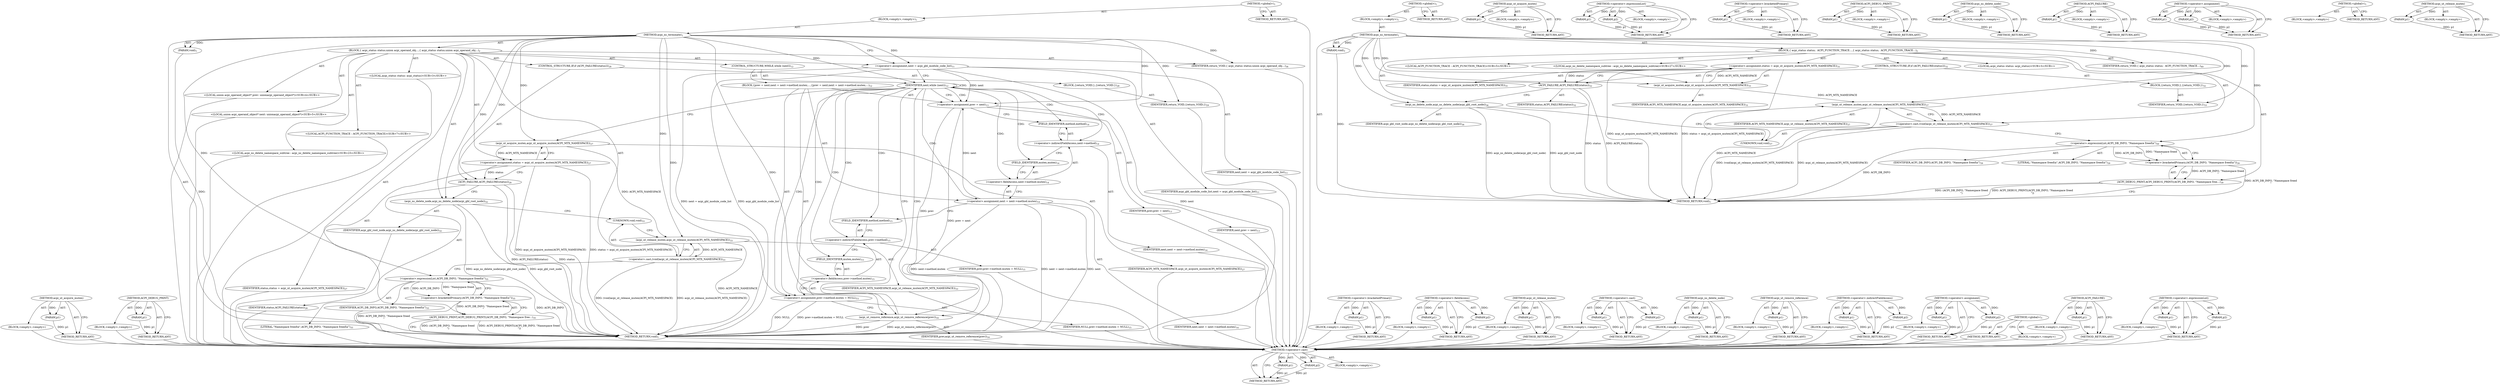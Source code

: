 digraph "&lt;operator&gt;.expressionList" {
vulnerable_75 [label=<(METHOD,&lt;operator&gt;.cast)>];
vulnerable_76 [label=<(PARAM,p1)>];
vulnerable_77 [label=<(PARAM,p2)>];
vulnerable_78 [label=<(BLOCK,&lt;empty&gt;,&lt;empty&gt;)>];
vulnerable_79 [label=<(METHOD_RETURN,ANY)>];
vulnerable_6 [label=<(METHOD,&lt;global&gt;)<SUB>1</SUB>>];
vulnerable_7 [label=<(BLOCK,&lt;empty&gt;,&lt;empty&gt;)<SUB>1</SUB>>];
vulnerable_8 [label=<(METHOD,acpi_ns_terminate)<SUB>1</SUB>>];
vulnerable_9 [label=<(PARAM,void)<SUB>1</SUB>>];
vulnerable_10 [label=<(BLOCK,{
 	acpi_status status;
 
 	ACPI_FUNCTION_TRACE...,{
 	acpi_status status;
 
 	ACPI_FUNCTION_TRACE...)<SUB>2</SUB>>];
vulnerable_11 [label="<(LOCAL,acpi_status status: acpi_status)<SUB>3</SUB>>"];
vulnerable_12 [label="<(LOCAL,ACPI_FUNCTION_TRACE : ACPI_FUNCTION_TRACE)<SUB>5</SUB>>"];
vulnerable_13 [label="<(LOCAL,acpi_ns_delete_namespace_subtree : acpi_ns_delete_namespace_subtree)<SUB>27</SUB>>"];
vulnerable_14 [label=<(&lt;operator&gt;.assignment,status = acpi_ut_acquire_mutex(ACPI_MTX_NAMESPACE))<SUB>31</SUB>>];
vulnerable_15 [label=<(IDENTIFIER,status,status = acpi_ut_acquire_mutex(ACPI_MTX_NAMESPACE))<SUB>31</SUB>>];
vulnerable_16 [label=<(acpi_ut_acquire_mutex,acpi_ut_acquire_mutex(ACPI_MTX_NAMESPACE))<SUB>31</SUB>>];
vulnerable_17 [label=<(IDENTIFIER,ACPI_MTX_NAMESPACE,acpi_ut_acquire_mutex(ACPI_MTX_NAMESPACE))<SUB>31</SUB>>];
vulnerable_18 [label=<(CONTROL_STRUCTURE,IF,if (ACPI_FAILURE(status)))<SUB>32</SUB>>];
vulnerable_19 [label=<(ACPI_FAILURE,ACPI_FAILURE(status))<SUB>32</SUB>>];
vulnerable_20 [label=<(IDENTIFIER,status,ACPI_FAILURE(status))<SUB>32</SUB>>];
vulnerable_21 [label=<(BLOCK,{
		return_VOID;
	},{
		return_VOID;
	})<SUB>32</SUB>>];
vulnerable_22 [label=<(IDENTIFIER,return_VOID,{
		return_VOID;
	})<SUB>33</SUB>>];
vulnerable_23 [label=<(acpi_ns_delete_node,acpi_ns_delete_node(acpi_gbl_root_node))<SUB>36</SUB>>];
vulnerable_24 [label=<(IDENTIFIER,acpi_gbl_root_node,acpi_ns_delete_node(acpi_gbl_root_node))<SUB>36</SUB>>];
vulnerable_25 [label=<(&lt;operator&gt;.cast,(void)acpi_ut_release_mutex(ACPI_MTX_NAMESPACE))<SUB>37</SUB>>];
vulnerable_26 [label=<(UNKNOWN,void,void)<SUB>37</SUB>>];
vulnerable_27 [label=<(acpi_ut_release_mutex,acpi_ut_release_mutex(ACPI_MTX_NAMESPACE))<SUB>37</SUB>>];
vulnerable_28 [label=<(IDENTIFIER,ACPI_MTX_NAMESPACE,acpi_ut_release_mutex(ACPI_MTX_NAMESPACE))<SUB>37</SUB>>];
vulnerable_29 [label=<(ACPI_DEBUG_PRINT,ACPI_DEBUG_PRINT((ACPI_DB_INFO, &quot;Namespace free...)<SUB>39</SUB>>];
vulnerable_30 [label=<(&lt;operator&gt;.bracketedPrimary,(ACPI_DB_INFO, &quot;Namespace freed\n&quot;))<SUB>39</SUB>>];
vulnerable_31 [label=<(&lt;operator&gt;.expressionList,ACPI_DB_INFO, &quot;Namespace freed\n&quot;)<SUB>39</SUB>>];
vulnerable_32 [label=<(IDENTIFIER,ACPI_DB_INFO,ACPI_DB_INFO, &quot;Namespace freed\n&quot;)<SUB>39</SUB>>];
vulnerable_33 [label=<(LITERAL,&quot;Namespace freed\n&quot;,ACPI_DB_INFO, &quot;Namespace freed\n&quot;)<SUB>39</SUB>>];
vulnerable_34 [label=<(IDENTIFIER,return_VOID,{
 	acpi_status status;
 
 	ACPI_FUNCTION_TRACE...)<SUB>40</SUB>>];
vulnerable_35 [label=<(METHOD_RETURN,void)<SUB>1</SUB>>];
vulnerable_37 [label=<(METHOD_RETURN,ANY)<SUB>1</SUB>>];
vulnerable_63 [label=<(METHOD,acpi_ut_acquire_mutex)>];
vulnerable_64 [label=<(PARAM,p1)>];
vulnerable_65 [label=<(BLOCK,&lt;empty&gt;,&lt;empty&gt;)>];
vulnerable_66 [label=<(METHOD_RETURN,ANY)>];
vulnerable_92 [label=<(METHOD,&lt;operator&gt;.expressionList)>];
vulnerable_93 [label=<(PARAM,p1)>];
vulnerable_94 [label=<(PARAM,p2)>];
vulnerable_95 [label=<(BLOCK,&lt;empty&gt;,&lt;empty&gt;)>];
vulnerable_96 [label=<(METHOD_RETURN,ANY)>];
vulnerable_88 [label=<(METHOD,&lt;operator&gt;.bracketedPrimary)>];
vulnerable_89 [label=<(PARAM,p1)>];
vulnerable_90 [label=<(BLOCK,&lt;empty&gt;,&lt;empty&gt;)>];
vulnerable_91 [label=<(METHOD_RETURN,ANY)>];
vulnerable_84 [label=<(METHOD,ACPI_DEBUG_PRINT)>];
vulnerable_85 [label=<(PARAM,p1)>];
vulnerable_86 [label=<(BLOCK,&lt;empty&gt;,&lt;empty&gt;)>];
vulnerable_87 [label=<(METHOD_RETURN,ANY)>];
vulnerable_71 [label=<(METHOD,acpi_ns_delete_node)>];
vulnerable_72 [label=<(PARAM,p1)>];
vulnerable_73 [label=<(BLOCK,&lt;empty&gt;,&lt;empty&gt;)>];
vulnerable_74 [label=<(METHOD_RETURN,ANY)>];
vulnerable_67 [label=<(METHOD,ACPI_FAILURE)>];
vulnerable_68 [label=<(PARAM,p1)>];
vulnerable_69 [label=<(BLOCK,&lt;empty&gt;,&lt;empty&gt;)>];
vulnerable_70 [label=<(METHOD_RETURN,ANY)>];
vulnerable_58 [label=<(METHOD,&lt;operator&gt;.assignment)>];
vulnerable_59 [label=<(PARAM,p1)>];
vulnerable_60 [label=<(PARAM,p2)>];
vulnerable_61 [label=<(BLOCK,&lt;empty&gt;,&lt;empty&gt;)>];
vulnerable_62 [label=<(METHOD_RETURN,ANY)>];
vulnerable_52 [label=<(METHOD,&lt;global&gt;)<SUB>1</SUB>>];
vulnerable_53 [label=<(BLOCK,&lt;empty&gt;,&lt;empty&gt;)>];
vulnerable_54 [label=<(METHOD_RETURN,ANY)>];
vulnerable_80 [label=<(METHOD,acpi_ut_release_mutex)>];
vulnerable_81 [label=<(PARAM,p1)>];
vulnerable_82 [label=<(BLOCK,&lt;empty&gt;,&lt;empty&gt;)>];
vulnerable_83 [label=<(METHOD_RETURN,ANY)>];
fixed_106 [label=<(METHOD,acpi_ut_acquire_mutex)>];
fixed_107 [label=<(PARAM,p1)>];
fixed_108 [label=<(BLOCK,&lt;empty&gt;,&lt;empty&gt;)>];
fixed_109 [label=<(METHOD_RETURN,ANY)>];
fixed_127 [label=<(METHOD,ACPI_DEBUG_PRINT)>];
fixed_128 [label=<(PARAM,p1)>];
fixed_129 [label=<(BLOCK,&lt;empty&gt;,&lt;empty&gt;)>];
fixed_130 [label=<(METHOD_RETURN,ANY)>];
fixed_6 [label=<(METHOD,&lt;global&gt;)<SUB>1</SUB>>];
fixed_7 [label=<(BLOCK,&lt;empty&gt;,&lt;empty&gt;)<SUB>1</SUB>>];
fixed_8 [label=<(METHOD,acpi_ns_terminate)<SUB>1</SUB>>];
fixed_9 [label=<(PARAM,void)<SUB>1</SUB>>];
fixed_10 [label=<(BLOCK,{
 	acpi_status status;
	union acpi_operand_obj...,{
 	acpi_status status;
	union acpi_operand_obj...)<SUB>2</SUB>>];
fixed_11 [label="<(LOCAL,acpi_status status: acpi_status)<SUB>3</SUB>>"];
fixed_12 [label="<(LOCAL,union acpi_operand_object* prev: unionacpi_operand_object*)<SUB>4</SUB>>"];
fixed_13 [label="<(LOCAL,union acpi_operand_object* next: unionacpi_operand_object*)<SUB>5</SUB>>"];
fixed_14 [label="<(LOCAL,ACPI_FUNCTION_TRACE : ACPI_FUNCTION_TRACE)<SUB>7</SUB>>"];
fixed_15 [label=<(&lt;operator&gt;.assignment,next = acpi_gbl_module_code_list)<SUB>11</SUB>>];
fixed_16 [label=<(IDENTIFIER,next,next = acpi_gbl_module_code_list)<SUB>11</SUB>>];
fixed_17 [label=<(IDENTIFIER,acpi_gbl_module_code_list,next = acpi_gbl_module_code_list)<SUB>11</SUB>>];
fixed_18 [label=<(CONTROL_STRUCTURE,WHILE,while (next))<SUB>12</SUB>>];
fixed_19 [label=<(IDENTIFIER,next,while (next))<SUB>12</SUB>>];
fixed_20 [label=<(BLOCK,{
		prev = next;
		next = next-&gt;method.mutex;
	...,{
		prev = next;
		next = next-&gt;method.mutex;
	...)<SUB>12</SUB>>];
fixed_21 [label=<(&lt;operator&gt;.assignment,prev = next)<SUB>13</SUB>>];
fixed_22 [label=<(IDENTIFIER,prev,prev = next)<SUB>13</SUB>>];
fixed_23 [label=<(IDENTIFIER,next,prev = next)<SUB>13</SUB>>];
fixed_24 [label=<(&lt;operator&gt;.assignment,next = next-&gt;method.mutex)<SUB>14</SUB>>];
fixed_25 [label=<(IDENTIFIER,next,next = next-&gt;method.mutex)<SUB>14</SUB>>];
fixed_26 [label=<(&lt;operator&gt;.fieldAccess,next-&gt;method.mutex)<SUB>14</SUB>>];
fixed_27 [label=<(&lt;operator&gt;.indirectFieldAccess,next-&gt;method)<SUB>14</SUB>>];
fixed_28 [label=<(IDENTIFIER,next,next = next-&gt;method.mutex)<SUB>14</SUB>>];
fixed_29 [label=<(FIELD_IDENTIFIER,method,method)<SUB>14</SUB>>];
fixed_30 [label=<(FIELD_IDENTIFIER,mutex,mutex)<SUB>14</SUB>>];
fixed_31 [label=<(&lt;operator&gt;.assignment,prev-&gt;method.mutex = NULL)<SUB>15</SUB>>];
fixed_32 [label=<(&lt;operator&gt;.fieldAccess,prev-&gt;method.mutex)<SUB>15</SUB>>];
fixed_33 [label=<(&lt;operator&gt;.indirectFieldAccess,prev-&gt;method)<SUB>15</SUB>>];
fixed_34 [label=<(IDENTIFIER,prev,prev-&gt;method.mutex = NULL)<SUB>15</SUB>>];
fixed_35 [label=<(FIELD_IDENTIFIER,method,method)<SUB>15</SUB>>];
fixed_36 [label=<(FIELD_IDENTIFIER,mutex,mutex)<SUB>15</SUB>>];
fixed_37 [label=<(IDENTIFIER,NULL,prev-&gt;method.mutex = NULL)<SUB>15</SUB>>];
fixed_38 [label=<(acpi_ut_remove_reference,acpi_ut_remove_reference(prev))<SUB>16</SUB>>];
fixed_39 [label=<(IDENTIFIER,prev,acpi_ut_remove_reference(prev))<SUB>16</SUB>>];
fixed_40 [label="<(LOCAL,acpi_ns_delete_namespace_subtree : acpi_ns_delete_namespace_subtree)<SUB>23</SUB>>"];
fixed_41 [label=<(&lt;operator&gt;.assignment,status = acpi_ut_acquire_mutex(ACPI_MTX_NAMESPACE))<SUB>27</SUB>>];
fixed_42 [label=<(IDENTIFIER,status,status = acpi_ut_acquire_mutex(ACPI_MTX_NAMESPACE))<SUB>27</SUB>>];
fixed_43 [label=<(acpi_ut_acquire_mutex,acpi_ut_acquire_mutex(ACPI_MTX_NAMESPACE))<SUB>27</SUB>>];
fixed_44 [label=<(IDENTIFIER,ACPI_MTX_NAMESPACE,acpi_ut_acquire_mutex(ACPI_MTX_NAMESPACE))<SUB>27</SUB>>];
fixed_45 [label=<(CONTROL_STRUCTURE,IF,if (ACPI_FAILURE(status)))<SUB>28</SUB>>];
fixed_46 [label=<(ACPI_FAILURE,ACPI_FAILURE(status))<SUB>28</SUB>>];
fixed_47 [label=<(IDENTIFIER,status,ACPI_FAILURE(status))<SUB>28</SUB>>];
fixed_48 [label=<(BLOCK,{
		return_VOID;
	},{
		return_VOID;
	})<SUB>28</SUB>>];
fixed_49 [label=<(IDENTIFIER,return_VOID,{
		return_VOID;
	})<SUB>29</SUB>>];
fixed_50 [label=<(acpi_ns_delete_node,acpi_ns_delete_node(acpi_gbl_root_node))<SUB>32</SUB>>];
fixed_51 [label=<(IDENTIFIER,acpi_gbl_root_node,acpi_ns_delete_node(acpi_gbl_root_node))<SUB>32</SUB>>];
fixed_52 [label=<(&lt;operator&gt;.cast,(void)acpi_ut_release_mutex(ACPI_MTX_NAMESPACE))<SUB>33</SUB>>];
fixed_53 [label=<(UNKNOWN,void,void)<SUB>33</SUB>>];
fixed_54 [label=<(acpi_ut_release_mutex,acpi_ut_release_mutex(ACPI_MTX_NAMESPACE))<SUB>33</SUB>>];
fixed_55 [label=<(IDENTIFIER,ACPI_MTX_NAMESPACE,acpi_ut_release_mutex(ACPI_MTX_NAMESPACE))<SUB>33</SUB>>];
fixed_56 [label=<(ACPI_DEBUG_PRINT,ACPI_DEBUG_PRINT((ACPI_DB_INFO, &quot;Namespace free...)<SUB>35</SUB>>];
fixed_57 [label=<(&lt;operator&gt;.bracketedPrimary,(ACPI_DB_INFO, &quot;Namespace freed\n&quot;))<SUB>35</SUB>>];
fixed_58 [label=<(&lt;operator&gt;.expressionList,ACPI_DB_INFO, &quot;Namespace freed\n&quot;)<SUB>35</SUB>>];
fixed_59 [label=<(IDENTIFIER,ACPI_DB_INFO,ACPI_DB_INFO, &quot;Namespace freed\n&quot;)<SUB>35</SUB>>];
fixed_60 [label=<(LITERAL,&quot;Namespace freed\n&quot;,ACPI_DB_INFO, &quot;Namespace freed\n&quot;)<SUB>35</SUB>>];
fixed_61 [label=<(IDENTIFIER,return_VOID,{
 	acpi_status status;
	union acpi_operand_obj...)<SUB>36</SUB>>];
fixed_62 [label=<(METHOD_RETURN,void)<SUB>1</SUB>>];
fixed_64 [label=<(METHOD_RETURN,ANY)<SUB>1</SUB>>];
fixed_131 [label=<(METHOD,&lt;operator&gt;.bracketedPrimary)>];
fixed_132 [label=<(PARAM,p1)>];
fixed_133 [label=<(BLOCK,&lt;empty&gt;,&lt;empty&gt;)>];
fixed_134 [label=<(METHOD_RETURN,ANY)>];
fixed_92 [label=<(METHOD,&lt;operator&gt;.fieldAccess)>];
fixed_93 [label=<(PARAM,p1)>];
fixed_94 [label=<(PARAM,p2)>];
fixed_95 [label=<(BLOCK,&lt;empty&gt;,&lt;empty&gt;)>];
fixed_96 [label=<(METHOD_RETURN,ANY)>];
fixed_123 [label=<(METHOD,acpi_ut_release_mutex)>];
fixed_124 [label=<(PARAM,p1)>];
fixed_125 [label=<(BLOCK,&lt;empty&gt;,&lt;empty&gt;)>];
fixed_126 [label=<(METHOD_RETURN,ANY)>];
fixed_118 [label=<(METHOD,&lt;operator&gt;.cast)>];
fixed_119 [label=<(PARAM,p1)>];
fixed_120 [label=<(PARAM,p2)>];
fixed_121 [label=<(BLOCK,&lt;empty&gt;,&lt;empty&gt;)>];
fixed_122 [label=<(METHOD_RETURN,ANY)>];
fixed_114 [label=<(METHOD,acpi_ns_delete_node)>];
fixed_115 [label=<(PARAM,p1)>];
fixed_116 [label=<(BLOCK,&lt;empty&gt;,&lt;empty&gt;)>];
fixed_117 [label=<(METHOD_RETURN,ANY)>];
fixed_102 [label=<(METHOD,acpi_ut_remove_reference)>];
fixed_103 [label=<(PARAM,p1)>];
fixed_104 [label=<(BLOCK,&lt;empty&gt;,&lt;empty&gt;)>];
fixed_105 [label=<(METHOD_RETURN,ANY)>];
fixed_97 [label=<(METHOD,&lt;operator&gt;.indirectFieldAccess)>];
fixed_98 [label=<(PARAM,p1)>];
fixed_99 [label=<(PARAM,p2)>];
fixed_100 [label=<(BLOCK,&lt;empty&gt;,&lt;empty&gt;)>];
fixed_101 [label=<(METHOD_RETURN,ANY)>];
fixed_87 [label=<(METHOD,&lt;operator&gt;.assignment)>];
fixed_88 [label=<(PARAM,p1)>];
fixed_89 [label=<(PARAM,p2)>];
fixed_90 [label=<(BLOCK,&lt;empty&gt;,&lt;empty&gt;)>];
fixed_91 [label=<(METHOD_RETURN,ANY)>];
fixed_81 [label=<(METHOD,&lt;global&gt;)<SUB>1</SUB>>];
fixed_82 [label=<(BLOCK,&lt;empty&gt;,&lt;empty&gt;)>];
fixed_83 [label=<(METHOD_RETURN,ANY)>];
fixed_110 [label=<(METHOD,ACPI_FAILURE)>];
fixed_111 [label=<(PARAM,p1)>];
fixed_112 [label=<(BLOCK,&lt;empty&gt;,&lt;empty&gt;)>];
fixed_113 [label=<(METHOD_RETURN,ANY)>];
fixed_135 [label=<(METHOD,&lt;operator&gt;.expressionList)>];
fixed_136 [label=<(PARAM,p1)>];
fixed_137 [label=<(PARAM,p2)>];
fixed_138 [label=<(BLOCK,&lt;empty&gt;,&lt;empty&gt;)>];
fixed_139 [label=<(METHOD_RETURN,ANY)>];
vulnerable_75 -> vulnerable_76  [key=0, label="AST: "];
vulnerable_75 -> vulnerable_76  [key=1, label="DDG: "];
vulnerable_75 -> vulnerable_78  [key=0, label="AST: "];
vulnerable_75 -> vulnerable_77  [key=0, label="AST: "];
vulnerable_75 -> vulnerable_77  [key=1, label="DDG: "];
vulnerable_75 -> vulnerable_79  [key=0, label="AST: "];
vulnerable_75 -> vulnerable_79  [key=1, label="CFG: "];
vulnerable_76 -> vulnerable_79  [key=0, label="DDG: p1"];
vulnerable_77 -> vulnerable_79  [key=0, label="DDG: p2"];
vulnerable_6 -> vulnerable_7  [key=0, label="AST: "];
vulnerable_6 -> vulnerable_37  [key=0, label="AST: "];
vulnerable_6 -> vulnerable_37  [key=1, label="CFG: "];
vulnerable_7 -> vulnerable_8  [key=0, label="AST: "];
vulnerable_8 -> vulnerable_9  [key=0, label="AST: "];
vulnerable_8 -> vulnerable_9  [key=1, label="DDG: "];
vulnerable_8 -> vulnerable_10  [key=0, label="AST: "];
vulnerable_8 -> vulnerable_35  [key=0, label="AST: "];
vulnerable_8 -> vulnerable_16  [key=0, label="CFG: "];
vulnerable_8 -> vulnerable_16  [key=1, label="DDG: "];
vulnerable_8 -> vulnerable_34  [key=0, label="DDG: "];
vulnerable_8 -> vulnerable_23  [key=0, label="DDG: "];
vulnerable_8 -> vulnerable_19  [key=0, label="DDG: "];
vulnerable_8 -> vulnerable_22  [key=0, label="DDG: "];
vulnerable_8 -> vulnerable_27  [key=0, label="DDG: "];
vulnerable_8 -> vulnerable_31  [key=0, label="DDG: "];
vulnerable_9 -> vulnerable_35  [key=0, label="DDG: "];
vulnerable_10 -> vulnerable_11  [key=0, label="AST: "];
vulnerable_10 -> vulnerable_12  [key=0, label="AST: "];
vulnerable_10 -> vulnerable_13  [key=0, label="AST: "];
vulnerable_10 -> vulnerable_14  [key=0, label="AST: "];
vulnerable_10 -> vulnerable_18  [key=0, label="AST: "];
vulnerable_10 -> vulnerable_23  [key=0, label="AST: "];
vulnerable_10 -> vulnerable_25  [key=0, label="AST: "];
vulnerable_10 -> vulnerable_29  [key=0, label="AST: "];
vulnerable_10 -> vulnerable_34  [key=0, label="AST: "];
vulnerable_14 -> vulnerable_15  [key=0, label="AST: "];
vulnerable_14 -> vulnerable_16  [key=0, label="AST: "];
vulnerable_14 -> vulnerable_19  [key=0, label="CFG: "];
vulnerable_14 -> vulnerable_19  [key=1, label="DDG: status"];
vulnerable_14 -> vulnerable_35  [key=0, label="DDG: acpi_ut_acquire_mutex(ACPI_MTX_NAMESPACE)"];
vulnerable_14 -> vulnerable_35  [key=1, label="DDG: status = acpi_ut_acquire_mutex(ACPI_MTX_NAMESPACE)"];
vulnerable_16 -> vulnerable_17  [key=0, label="AST: "];
vulnerable_16 -> vulnerable_14  [key=0, label="CFG: "];
vulnerable_16 -> vulnerable_14  [key=1, label="DDG: ACPI_MTX_NAMESPACE"];
vulnerable_16 -> vulnerable_27  [key=0, label="DDG: ACPI_MTX_NAMESPACE"];
vulnerable_18 -> vulnerable_19  [key=0, label="AST: "];
vulnerable_18 -> vulnerable_21  [key=0, label="AST: "];
vulnerable_19 -> vulnerable_20  [key=0, label="AST: "];
vulnerable_19 -> vulnerable_23  [key=0, label="CFG: "];
vulnerable_19 -> vulnerable_35  [key=0, label="DDG: status"];
vulnerable_19 -> vulnerable_35  [key=1, label="DDG: ACPI_FAILURE(status)"];
vulnerable_21 -> vulnerable_22  [key=0, label="AST: "];
vulnerable_23 -> vulnerable_24  [key=0, label="AST: "];
vulnerable_23 -> vulnerable_26  [key=0, label="CFG: "];
vulnerable_23 -> vulnerable_35  [key=0, label="DDG: acpi_ns_delete_node(acpi_gbl_root_node)"];
vulnerable_23 -> vulnerable_35  [key=1, label="DDG: acpi_gbl_root_node"];
vulnerable_25 -> vulnerable_26  [key=0, label="AST: "];
vulnerable_25 -> vulnerable_27  [key=0, label="AST: "];
vulnerable_25 -> vulnerable_31  [key=0, label="CFG: "];
vulnerable_25 -> vulnerable_35  [key=0, label="DDG: acpi_ut_release_mutex(ACPI_MTX_NAMESPACE)"];
vulnerable_25 -> vulnerable_35  [key=1, label="DDG: (void)acpi_ut_release_mutex(ACPI_MTX_NAMESPACE)"];
vulnerable_26 -> vulnerable_27  [key=0, label="CFG: "];
vulnerable_27 -> vulnerable_28  [key=0, label="AST: "];
vulnerable_27 -> vulnerable_25  [key=0, label="CFG: "];
vulnerable_27 -> vulnerable_25  [key=1, label="DDG: ACPI_MTX_NAMESPACE"];
vulnerable_27 -> vulnerable_35  [key=0, label="DDG: ACPI_MTX_NAMESPACE"];
vulnerable_29 -> vulnerable_30  [key=0, label="AST: "];
vulnerable_29 -> vulnerable_35  [key=0, label="CFG: "];
vulnerable_29 -> vulnerable_35  [key=1, label="DDG: (ACPI_DB_INFO, &quot;Namespace freed\n&quot;)"];
vulnerable_29 -> vulnerable_35  [key=2, label="DDG: ACPI_DEBUG_PRINT((ACPI_DB_INFO, &quot;Namespace freed\n&quot;))"];
vulnerable_30 -> vulnerable_31  [key=0, label="AST: "];
vulnerable_30 -> vulnerable_29  [key=0, label="CFG: "];
vulnerable_30 -> vulnerable_29  [key=1, label="DDG: ACPI_DB_INFO, &quot;Namespace freed\n&quot;"];
vulnerable_30 -> vulnerable_35  [key=0, label="DDG: ACPI_DB_INFO, &quot;Namespace freed\n&quot;"];
vulnerable_31 -> vulnerable_32  [key=0, label="AST: "];
vulnerable_31 -> vulnerable_33  [key=0, label="AST: "];
vulnerable_31 -> vulnerable_30  [key=0, label="CFG: "];
vulnerable_31 -> vulnerable_30  [key=1, label="DDG: ACPI_DB_INFO"];
vulnerable_31 -> vulnerable_30  [key=2, label="DDG: &quot;Namespace freed\n&quot;"];
vulnerable_31 -> vulnerable_35  [key=0, label="DDG: ACPI_DB_INFO"];
vulnerable_63 -> vulnerable_64  [key=0, label="AST: "];
vulnerable_63 -> vulnerable_64  [key=1, label="DDG: "];
vulnerable_63 -> vulnerable_65  [key=0, label="AST: "];
vulnerable_63 -> vulnerable_66  [key=0, label="AST: "];
vulnerable_63 -> vulnerable_66  [key=1, label="CFG: "];
vulnerable_64 -> vulnerable_66  [key=0, label="DDG: p1"];
vulnerable_92 -> vulnerable_93  [key=0, label="AST: "];
vulnerable_92 -> vulnerable_93  [key=1, label="DDG: "];
vulnerable_92 -> vulnerable_95  [key=0, label="AST: "];
vulnerable_92 -> vulnerable_94  [key=0, label="AST: "];
vulnerable_92 -> vulnerable_94  [key=1, label="DDG: "];
vulnerable_92 -> vulnerable_96  [key=0, label="AST: "];
vulnerable_92 -> vulnerable_96  [key=1, label="CFG: "];
vulnerable_93 -> vulnerable_96  [key=0, label="DDG: p1"];
vulnerable_94 -> vulnerable_96  [key=0, label="DDG: p2"];
vulnerable_88 -> vulnerable_89  [key=0, label="AST: "];
vulnerable_88 -> vulnerable_89  [key=1, label="DDG: "];
vulnerable_88 -> vulnerable_90  [key=0, label="AST: "];
vulnerable_88 -> vulnerable_91  [key=0, label="AST: "];
vulnerable_88 -> vulnerable_91  [key=1, label="CFG: "];
vulnerable_89 -> vulnerable_91  [key=0, label="DDG: p1"];
vulnerable_84 -> vulnerable_85  [key=0, label="AST: "];
vulnerable_84 -> vulnerable_85  [key=1, label="DDG: "];
vulnerable_84 -> vulnerable_86  [key=0, label="AST: "];
vulnerable_84 -> vulnerable_87  [key=0, label="AST: "];
vulnerable_84 -> vulnerable_87  [key=1, label="CFG: "];
vulnerable_85 -> vulnerable_87  [key=0, label="DDG: p1"];
vulnerable_71 -> vulnerable_72  [key=0, label="AST: "];
vulnerable_71 -> vulnerable_72  [key=1, label="DDG: "];
vulnerable_71 -> vulnerable_73  [key=0, label="AST: "];
vulnerable_71 -> vulnerable_74  [key=0, label="AST: "];
vulnerable_71 -> vulnerable_74  [key=1, label="CFG: "];
vulnerable_72 -> vulnerable_74  [key=0, label="DDG: p1"];
vulnerable_67 -> vulnerable_68  [key=0, label="AST: "];
vulnerable_67 -> vulnerable_68  [key=1, label="DDG: "];
vulnerable_67 -> vulnerable_69  [key=0, label="AST: "];
vulnerable_67 -> vulnerable_70  [key=0, label="AST: "];
vulnerable_67 -> vulnerable_70  [key=1, label="CFG: "];
vulnerable_68 -> vulnerable_70  [key=0, label="DDG: p1"];
vulnerable_58 -> vulnerable_59  [key=0, label="AST: "];
vulnerable_58 -> vulnerable_59  [key=1, label="DDG: "];
vulnerable_58 -> vulnerable_61  [key=0, label="AST: "];
vulnerable_58 -> vulnerable_60  [key=0, label="AST: "];
vulnerable_58 -> vulnerable_60  [key=1, label="DDG: "];
vulnerable_58 -> vulnerable_62  [key=0, label="AST: "];
vulnerable_58 -> vulnerable_62  [key=1, label="CFG: "];
vulnerable_59 -> vulnerable_62  [key=0, label="DDG: p1"];
vulnerable_60 -> vulnerable_62  [key=0, label="DDG: p2"];
vulnerable_52 -> vulnerable_53  [key=0, label="AST: "];
vulnerable_52 -> vulnerable_54  [key=0, label="AST: "];
vulnerable_52 -> vulnerable_54  [key=1, label="CFG: "];
vulnerable_80 -> vulnerable_81  [key=0, label="AST: "];
vulnerable_80 -> vulnerable_81  [key=1, label="DDG: "];
vulnerable_80 -> vulnerable_82  [key=0, label="AST: "];
vulnerable_80 -> vulnerable_83  [key=0, label="AST: "];
vulnerable_80 -> vulnerable_83  [key=1, label="CFG: "];
vulnerable_81 -> vulnerable_83  [key=0, label="DDG: p1"];
fixed_106 -> fixed_107  [key=0, label="AST: "];
fixed_106 -> fixed_107  [key=1, label="DDG: "];
fixed_106 -> fixed_108  [key=0, label="AST: "];
fixed_106 -> fixed_109  [key=0, label="AST: "];
fixed_106 -> fixed_109  [key=1, label="CFG: "];
fixed_107 -> fixed_109  [key=0, label="DDG: p1"];
fixed_108 -> vulnerable_75  [key=0];
fixed_109 -> vulnerable_75  [key=0];
fixed_127 -> fixed_128  [key=0, label="AST: "];
fixed_127 -> fixed_128  [key=1, label="DDG: "];
fixed_127 -> fixed_129  [key=0, label="AST: "];
fixed_127 -> fixed_130  [key=0, label="AST: "];
fixed_127 -> fixed_130  [key=1, label="CFG: "];
fixed_128 -> fixed_130  [key=0, label="DDG: p1"];
fixed_129 -> vulnerable_75  [key=0];
fixed_130 -> vulnerable_75  [key=0];
fixed_6 -> fixed_7  [key=0, label="AST: "];
fixed_6 -> fixed_64  [key=0, label="AST: "];
fixed_6 -> fixed_64  [key=1, label="CFG: "];
fixed_7 -> fixed_8  [key=0, label="AST: "];
fixed_8 -> fixed_9  [key=0, label="AST: "];
fixed_8 -> fixed_9  [key=1, label="DDG: "];
fixed_8 -> fixed_10  [key=0, label="AST: "];
fixed_8 -> fixed_62  [key=0, label="AST: "];
fixed_8 -> fixed_15  [key=0, label="CFG: "];
fixed_8 -> fixed_15  [key=1, label="DDG: "];
fixed_8 -> fixed_61  [key=0, label="DDG: "];
fixed_8 -> fixed_19  [key=0, label="DDG: "];
fixed_8 -> fixed_50  [key=0, label="DDG: "];
fixed_8 -> fixed_21  [key=0, label="DDG: "];
fixed_8 -> fixed_31  [key=0, label="DDG: "];
fixed_8 -> fixed_43  [key=0, label="DDG: "];
fixed_8 -> fixed_46  [key=0, label="DDG: "];
fixed_8 -> fixed_49  [key=0, label="DDG: "];
fixed_8 -> fixed_54  [key=0, label="DDG: "];
fixed_8 -> fixed_38  [key=0, label="DDG: "];
fixed_8 -> fixed_58  [key=0, label="DDG: "];
fixed_9 -> fixed_62  [key=0, label="DDG: "];
fixed_10 -> fixed_11  [key=0, label="AST: "];
fixed_10 -> fixed_12  [key=0, label="AST: "];
fixed_10 -> fixed_13  [key=0, label="AST: "];
fixed_10 -> fixed_14  [key=0, label="AST: "];
fixed_10 -> fixed_15  [key=0, label="AST: "];
fixed_10 -> fixed_18  [key=0, label="AST: "];
fixed_10 -> fixed_40  [key=0, label="AST: "];
fixed_10 -> fixed_41  [key=0, label="AST: "];
fixed_10 -> fixed_45  [key=0, label="AST: "];
fixed_10 -> fixed_50  [key=0, label="AST: "];
fixed_10 -> fixed_52  [key=0, label="AST: "];
fixed_10 -> fixed_56  [key=0, label="AST: "];
fixed_10 -> fixed_61  [key=0, label="AST: "];
fixed_11 -> vulnerable_75  [key=0];
fixed_12 -> vulnerable_75  [key=0];
fixed_13 -> vulnerable_75  [key=0];
fixed_14 -> vulnerable_75  [key=0];
fixed_15 -> fixed_16  [key=0, label="AST: "];
fixed_15 -> fixed_17  [key=0, label="AST: "];
fixed_15 -> fixed_19  [key=0, label="CFG: "];
fixed_15 -> fixed_62  [key=0, label="DDG: next"];
fixed_15 -> fixed_62  [key=1, label="DDG: next = acpi_gbl_module_code_list"];
fixed_15 -> fixed_62  [key=2, label="DDG: acpi_gbl_module_code_list"];
fixed_15 -> fixed_21  [key=0, label="DDG: next"];
fixed_16 -> vulnerable_75  [key=0];
fixed_17 -> vulnerable_75  [key=0];
fixed_18 -> fixed_19  [key=0, label="AST: "];
fixed_18 -> fixed_20  [key=0, label="AST: "];
fixed_19 -> fixed_21  [key=0, label="CFG: "];
fixed_19 -> fixed_21  [key=1, label="CDG: "];
fixed_19 -> fixed_43  [key=0, label="CFG: "];
fixed_19 -> fixed_24  [key=0, label="CDG: "];
fixed_19 -> fixed_30  [key=0, label="CDG: "];
fixed_19 -> fixed_29  [key=0, label="CDG: "];
fixed_19 -> fixed_32  [key=0, label="CDG: "];
fixed_19 -> fixed_33  [key=0, label="CDG: "];
fixed_19 -> fixed_26  [key=0, label="CDG: "];
fixed_19 -> fixed_19  [key=0, label="CDG: "];
fixed_19 -> fixed_36  [key=0, label="CDG: "];
fixed_19 -> fixed_35  [key=0, label="CDG: "];
fixed_19 -> fixed_38  [key=0, label="CDG: "];
fixed_19 -> fixed_27  [key=0, label="CDG: "];
fixed_19 -> fixed_31  [key=0, label="CDG: "];
fixed_20 -> fixed_21  [key=0, label="AST: "];
fixed_20 -> fixed_24  [key=0, label="AST: "];
fixed_20 -> fixed_31  [key=0, label="AST: "];
fixed_20 -> fixed_38  [key=0, label="AST: "];
fixed_21 -> fixed_22  [key=0, label="AST: "];
fixed_21 -> fixed_23  [key=0, label="AST: "];
fixed_21 -> fixed_29  [key=0, label="CFG: "];
fixed_21 -> fixed_62  [key=0, label="DDG: prev = next"];
fixed_21 -> fixed_38  [key=0, label="DDG: prev"];
fixed_22 -> vulnerable_75  [key=0];
fixed_23 -> vulnerable_75  [key=0];
fixed_24 -> fixed_25  [key=0, label="AST: "];
fixed_24 -> fixed_26  [key=0, label="AST: "];
fixed_24 -> fixed_35  [key=0, label="CFG: "];
fixed_24 -> fixed_62  [key=0, label="DDG: next"];
fixed_24 -> fixed_62  [key=1, label="DDG: next-&gt;method.mutex"];
fixed_24 -> fixed_62  [key=2, label="DDG: next = next-&gt;method.mutex"];
fixed_24 -> fixed_21  [key=0, label="DDG: next"];
fixed_25 -> vulnerable_75  [key=0];
fixed_26 -> fixed_27  [key=0, label="AST: "];
fixed_26 -> fixed_30  [key=0, label="AST: "];
fixed_26 -> fixed_24  [key=0, label="CFG: "];
fixed_27 -> fixed_28  [key=0, label="AST: "];
fixed_27 -> fixed_29  [key=0, label="AST: "];
fixed_27 -> fixed_30  [key=0, label="CFG: "];
fixed_28 -> vulnerable_75  [key=0];
fixed_29 -> fixed_27  [key=0, label="CFG: "];
fixed_30 -> fixed_26  [key=0, label="CFG: "];
fixed_31 -> fixed_32  [key=0, label="AST: "];
fixed_31 -> fixed_37  [key=0, label="AST: "];
fixed_31 -> fixed_38  [key=0, label="CFG: "];
fixed_31 -> fixed_62  [key=0, label="DDG: prev-&gt;method.mutex = NULL"];
fixed_31 -> fixed_62  [key=1, label="DDG: NULL"];
fixed_32 -> fixed_33  [key=0, label="AST: "];
fixed_32 -> fixed_36  [key=0, label="AST: "];
fixed_32 -> fixed_31  [key=0, label="CFG: "];
fixed_33 -> fixed_34  [key=0, label="AST: "];
fixed_33 -> fixed_35  [key=0, label="AST: "];
fixed_33 -> fixed_36  [key=0, label="CFG: "];
fixed_34 -> vulnerable_75  [key=0];
fixed_35 -> fixed_33  [key=0, label="CFG: "];
fixed_36 -> fixed_32  [key=0, label="CFG: "];
fixed_37 -> vulnerable_75  [key=0];
fixed_38 -> fixed_39  [key=0, label="AST: "];
fixed_38 -> fixed_19  [key=0, label="CFG: "];
fixed_38 -> fixed_62  [key=0, label="DDG: prev"];
fixed_38 -> fixed_62  [key=1, label="DDG: acpi_ut_remove_reference(prev)"];
fixed_39 -> vulnerable_75  [key=0];
fixed_40 -> vulnerable_75  [key=0];
fixed_41 -> fixed_42  [key=0, label="AST: "];
fixed_41 -> fixed_43  [key=0, label="AST: "];
fixed_41 -> fixed_46  [key=0, label="CFG: "];
fixed_41 -> fixed_46  [key=1, label="DDG: status"];
fixed_41 -> fixed_62  [key=0, label="DDG: acpi_ut_acquire_mutex(ACPI_MTX_NAMESPACE)"];
fixed_41 -> fixed_62  [key=1, label="DDG: status = acpi_ut_acquire_mutex(ACPI_MTX_NAMESPACE)"];
fixed_42 -> vulnerable_75  [key=0];
fixed_43 -> fixed_44  [key=0, label="AST: "];
fixed_43 -> fixed_41  [key=0, label="CFG: "];
fixed_43 -> fixed_41  [key=1, label="DDG: ACPI_MTX_NAMESPACE"];
fixed_43 -> fixed_54  [key=0, label="DDG: ACPI_MTX_NAMESPACE"];
fixed_44 -> vulnerable_75  [key=0];
fixed_45 -> fixed_46  [key=0, label="AST: "];
fixed_45 -> fixed_48  [key=0, label="AST: "];
fixed_46 -> fixed_47  [key=0, label="AST: "];
fixed_46 -> fixed_50  [key=0, label="CFG: "];
fixed_46 -> fixed_62  [key=0, label="DDG: status"];
fixed_46 -> fixed_62  [key=1, label="DDG: ACPI_FAILURE(status)"];
fixed_47 -> vulnerable_75  [key=0];
fixed_48 -> fixed_49  [key=0, label="AST: "];
fixed_49 -> vulnerable_75  [key=0];
fixed_50 -> fixed_51  [key=0, label="AST: "];
fixed_50 -> fixed_53  [key=0, label="CFG: "];
fixed_50 -> fixed_62  [key=0, label="DDG: acpi_ns_delete_node(acpi_gbl_root_node)"];
fixed_50 -> fixed_62  [key=1, label="DDG: acpi_gbl_root_node"];
fixed_51 -> vulnerable_75  [key=0];
fixed_52 -> fixed_53  [key=0, label="AST: "];
fixed_52 -> fixed_54  [key=0, label="AST: "];
fixed_52 -> fixed_58  [key=0, label="CFG: "];
fixed_52 -> fixed_62  [key=0, label="DDG: acpi_ut_release_mutex(ACPI_MTX_NAMESPACE)"];
fixed_52 -> fixed_62  [key=1, label="DDG: (void)acpi_ut_release_mutex(ACPI_MTX_NAMESPACE)"];
fixed_53 -> fixed_54  [key=0, label="CFG: "];
fixed_54 -> fixed_55  [key=0, label="AST: "];
fixed_54 -> fixed_52  [key=0, label="CFG: "];
fixed_54 -> fixed_52  [key=1, label="DDG: ACPI_MTX_NAMESPACE"];
fixed_54 -> fixed_62  [key=0, label="DDG: ACPI_MTX_NAMESPACE"];
fixed_55 -> vulnerable_75  [key=0];
fixed_56 -> fixed_57  [key=0, label="AST: "];
fixed_56 -> fixed_62  [key=0, label="CFG: "];
fixed_56 -> fixed_62  [key=1, label="DDG: (ACPI_DB_INFO, &quot;Namespace freed\n&quot;)"];
fixed_56 -> fixed_62  [key=2, label="DDG: ACPI_DEBUG_PRINT((ACPI_DB_INFO, &quot;Namespace freed\n&quot;))"];
fixed_57 -> fixed_58  [key=0, label="AST: "];
fixed_57 -> fixed_56  [key=0, label="CFG: "];
fixed_57 -> fixed_56  [key=1, label="DDG: ACPI_DB_INFO, &quot;Namespace freed\n&quot;"];
fixed_57 -> fixed_62  [key=0, label="DDG: ACPI_DB_INFO, &quot;Namespace freed\n&quot;"];
fixed_58 -> fixed_59  [key=0, label="AST: "];
fixed_58 -> fixed_60  [key=0, label="AST: "];
fixed_58 -> fixed_57  [key=0, label="CFG: "];
fixed_58 -> fixed_57  [key=1, label="DDG: ACPI_DB_INFO"];
fixed_58 -> fixed_57  [key=2, label="DDG: &quot;Namespace freed\n&quot;"];
fixed_58 -> fixed_62  [key=0, label="DDG: ACPI_DB_INFO"];
fixed_59 -> vulnerable_75  [key=0];
fixed_60 -> vulnerable_75  [key=0];
fixed_61 -> vulnerable_75  [key=0];
fixed_62 -> vulnerable_75  [key=0];
fixed_64 -> vulnerable_75  [key=0];
fixed_131 -> fixed_132  [key=0, label="AST: "];
fixed_131 -> fixed_132  [key=1, label="DDG: "];
fixed_131 -> fixed_133  [key=0, label="AST: "];
fixed_131 -> fixed_134  [key=0, label="AST: "];
fixed_131 -> fixed_134  [key=1, label="CFG: "];
fixed_132 -> fixed_134  [key=0, label="DDG: p1"];
fixed_133 -> vulnerable_75  [key=0];
fixed_134 -> vulnerable_75  [key=0];
fixed_92 -> fixed_93  [key=0, label="AST: "];
fixed_92 -> fixed_93  [key=1, label="DDG: "];
fixed_92 -> fixed_95  [key=0, label="AST: "];
fixed_92 -> fixed_94  [key=0, label="AST: "];
fixed_92 -> fixed_94  [key=1, label="DDG: "];
fixed_92 -> fixed_96  [key=0, label="AST: "];
fixed_92 -> fixed_96  [key=1, label="CFG: "];
fixed_93 -> fixed_96  [key=0, label="DDG: p1"];
fixed_94 -> fixed_96  [key=0, label="DDG: p2"];
fixed_95 -> vulnerable_75  [key=0];
fixed_96 -> vulnerable_75  [key=0];
fixed_123 -> fixed_124  [key=0, label="AST: "];
fixed_123 -> fixed_124  [key=1, label="DDG: "];
fixed_123 -> fixed_125  [key=0, label="AST: "];
fixed_123 -> fixed_126  [key=0, label="AST: "];
fixed_123 -> fixed_126  [key=1, label="CFG: "];
fixed_124 -> fixed_126  [key=0, label="DDG: p1"];
fixed_125 -> vulnerable_75  [key=0];
fixed_126 -> vulnerable_75  [key=0];
fixed_118 -> fixed_119  [key=0, label="AST: "];
fixed_118 -> fixed_119  [key=1, label="DDG: "];
fixed_118 -> fixed_121  [key=0, label="AST: "];
fixed_118 -> fixed_120  [key=0, label="AST: "];
fixed_118 -> fixed_120  [key=1, label="DDG: "];
fixed_118 -> fixed_122  [key=0, label="AST: "];
fixed_118 -> fixed_122  [key=1, label="CFG: "];
fixed_119 -> fixed_122  [key=0, label="DDG: p1"];
fixed_120 -> fixed_122  [key=0, label="DDG: p2"];
fixed_121 -> vulnerable_75  [key=0];
fixed_122 -> vulnerable_75  [key=0];
fixed_114 -> fixed_115  [key=0, label="AST: "];
fixed_114 -> fixed_115  [key=1, label="DDG: "];
fixed_114 -> fixed_116  [key=0, label="AST: "];
fixed_114 -> fixed_117  [key=0, label="AST: "];
fixed_114 -> fixed_117  [key=1, label="CFG: "];
fixed_115 -> fixed_117  [key=0, label="DDG: p1"];
fixed_116 -> vulnerable_75  [key=0];
fixed_117 -> vulnerable_75  [key=0];
fixed_102 -> fixed_103  [key=0, label="AST: "];
fixed_102 -> fixed_103  [key=1, label="DDG: "];
fixed_102 -> fixed_104  [key=0, label="AST: "];
fixed_102 -> fixed_105  [key=0, label="AST: "];
fixed_102 -> fixed_105  [key=1, label="CFG: "];
fixed_103 -> fixed_105  [key=0, label="DDG: p1"];
fixed_104 -> vulnerable_75  [key=0];
fixed_105 -> vulnerable_75  [key=0];
fixed_97 -> fixed_98  [key=0, label="AST: "];
fixed_97 -> fixed_98  [key=1, label="DDG: "];
fixed_97 -> fixed_100  [key=0, label="AST: "];
fixed_97 -> fixed_99  [key=0, label="AST: "];
fixed_97 -> fixed_99  [key=1, label="DDG: "];
fixed_97 -> fixed_101  [key=0, label="AST: "];
fixed_97 -> fixed_101  [key=1, label="CFG: "];
fixed_98 -> fixed_101  [key=0, label="DDG: p1"];
fixed_99 -> fixed_101  [key=0, label="DDG: p2"];
fixed_100 -> vulnerable_75  [key=0];
fixed_101 -> vulnerable_75  [key=0];
fixed_87 -> fixed_88  [key=0, label="AST: "];
fixed_87 -> fixed_88  [key=1, label="DDG: "];
fixed_87 -> fixed_90  [key=0, label="AST: "];
fixed_87 -> fixed_89  [key=0, label="AST: "];
fixed_87 -> fixed_89  [key=1, label="DDG: "];
fixed_87 -> fixed_91  [key=0, label="AST: "];
fixed_87 -> fixed_91  [key=1, label="CFG: "];
fixed_88 -> fixed_91  [key=0, label="DDG: p1"];
fixed_89 -> fixed_91  [key=0, label="DDG: p2"];
fixed_90 -> vulnerable_75  [key=0];
fixed_91 -> vulnerable_75  [key=0];
fixed_81 -> fixed_82  [key=0, label="AST: "];
fixed_81 -> fixed_83  [key=0, label="AST: "];
fixed_81 -> fixed_83  [key=1, label="CFG: "];
fixed_82 -> vulnerable_75  [key=0];
fixed_83 -> vulnerable_75  [key=0];
fixed_110 -> fixed_111  [key=0, label="AST: "];
fixed_110 -> fixed_111  [key=1, label="DDG: "];
fixed_110 -> fixed_112  [key=0, label="AST: "];
fixed_110 -> fixed_113  [key=0, label="AST: "];
fixed_110 -> fixed_113  [key=1, label="CFG: "];
fixed_111 -> fixed_113  [key=0, label="DDG: p1"];
fixed_112 -> vulnerable_75  [key=0];
fixed_113 -> vulnerable_75  [key=0];
fixed_135 -> fixed_136  [key=0, label="AST: "];
fixed_135 -> fixed_136  [key=1, label="DDG: "];
fixed_135 -> fixed_138  [key=0, label="AST: "];
fixed_135 -> fixed_137  [key=0, label="AST: "];
fixed_135 -> fixed_137  [key=1, label="DDG: "];
fixed_135 -> fixed_139  [key=0, label="AST: "];
fixed_135 -> fixed_139  [key=1, label="CFG: "];
fixed_136 -> fixed_139  [key=0, label="DDG: p1"];
fixed_137 -> fixed_139  [key=0, label="DDG: p2"];
fixed_138 -> vulnerable_75  [key=0];
fixed_139 -> vulnerable_75  [key=0];
}
